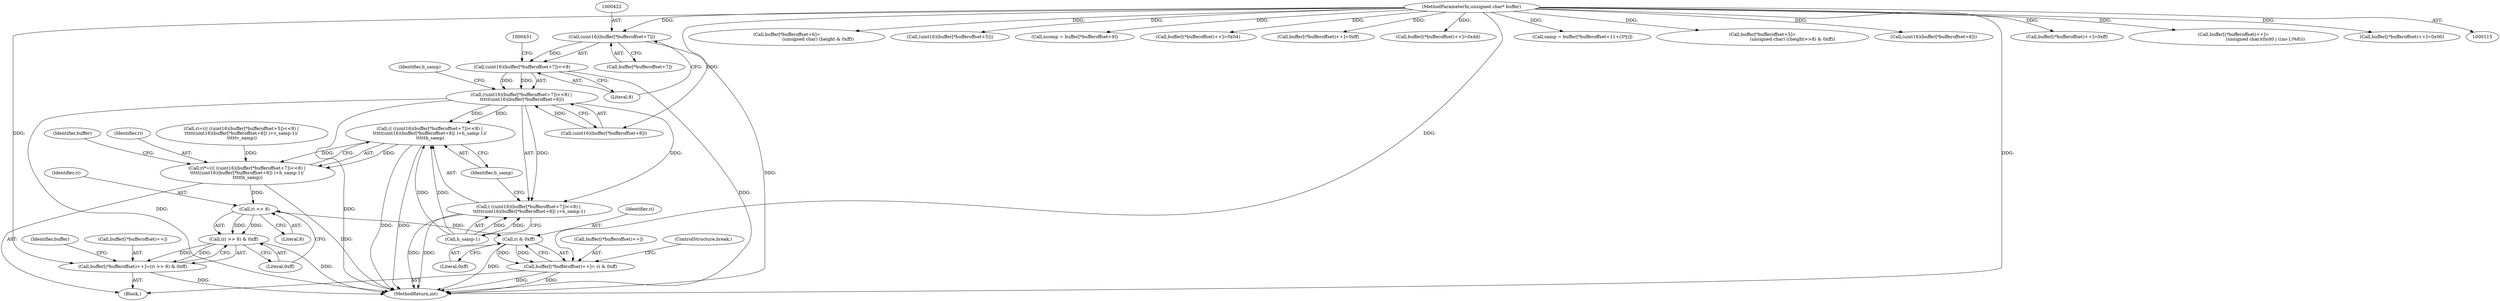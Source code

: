 digraph "0_libtiff_83a4b92815ea04969d494416eaae3d4c6b338e4a#diff-c8b4b355f9b5c06d585b23138e1c185f_3@pointer" {
"1000421" [label="(Call,(uint16)(buffer[*bufferoffset+7]))"];
"1000118" [label="(MethodParameterIn,unsigned char* buffer)"];
"1000420" [label="(Call,(uint16)(buffer[*bufferoffset+7])<<8)"];
"1000419" [label="(Call,((uint16)(buffer[*bufferoffset+7])<<8) | \n\t\t\t\t\t(uint16)(buffer[*bufferoffset+8]))"];
"1000417" [label="(Call,(( ((uint16)(buffer[*bufferoffset+7])<<8) | \n\t\t\t\t\t(uint16)(buffer[*bufferoffset+8]) )+h_samp-1)/ \n\t\t\t\t\th_samp)"];
"1000415" [label="(Call,ri*=((( ((uint16)(buffer[*bufferoffset+7])<<8) | \n\t\t\t\t\t(uint16)(buffer[*bufferoffset+8]) )+h_samp-1)/ \n\t\t\t\t\th_samp))"];
"1000509" [label="(Call,ri >> 8)"];
"1000508" [label="(Call,(ri >> 8) & 0xff)"];
"1000502" [label="(Call,buffer[(*bufferoffset)++]=(ri >> 8) & 0xff)"];
"1000519" [label="(Call,ri & 0xff)"];
"1000513" [label="(Call,buffer[(*bufferoffset)++]= ri & 0xff)"];
"1000418" [label="(Call,( ((uint16)(buffer[*bufferoffset+7])<<8) | \n\t\t\t\t\t(uint16)(buffer[*bufferoffset+8]) )+h_samp-1)"];
"1000456" [label="(Call,buffer[*bufferoffset+6]=\n                                            (unsigned char) (height & 0xff))"];
"1000519" [label="(Call,ri & 0xff)"];
"1000418" [label="(Call,( ((uint16)(buffer[*bufferoffset+7])<<8) | \n\t\t\t\t\t(uint16)(buffer[*bufferoffset+8]) )+h_samp-1)"];
"1000502" [label="(Call,buffer[(*bufferoffset)++]=(ri >> 8) & 0xff)"];
"1000439" [label="(Identifier,h_samp)"];
"1000394" [label="(Call,(uint16)(buffer[*bufferoffset+5]))"];
"1000513" [label="(Call,buffer[(*bufferoffset)++]= ri & 0xff)"];
"1000515" [label="(Identifier,buffer)"];
"1000509" [label="(Call,ri >> 8)"];
"1000421" [label="(Call,(uint16)(buffer[*bufferoffset+7]))"];
"1000298" [label="(Call,ncomp = buffer[*bufferoffset+9])"];
"1000118" [label="(MethodParameterIn,unsigned char* buffer)"];
"1000512" [label="(Literal,0xff)"];
"1000511" [label="(Literal,8)"];
"1000520" [label="(Identifier,ri)"];
"1000514" [label="(Call,buffer[(*bufferoffset)++])"];
"1000260" [label="(Block,)"];
"1000495" [label="(Call,buffer[(*bufferoffset)++]=0x04)"];
"1000388" [label="(Call,ri=((( ((uint16)(buffer[*bufferoffset+5])<<8) | \n\t\t\t\t\t(uint16)(buffer[*bufferoffset+6]) )+v_samp-1)/ \n\t\t\t\t\tv_samp))"];
"1000522" [label="(ControlStructure,break;)"];
"1000419" [label="(Call,((uint16)(buffer[*bufferoffset+7])<<8) | \n\t\t\t\t\t(uint16)(buffer[*bufferoffset+8]))"];
"1000441" [label="(Identifier,h_samp)"];
"1000510" [label="(Identifier,ri)"];
"1000607" [label="(Call,buffer[(*bufferoffset)++]=0xff)"];
"1000417" [label="(Call,(( ((uint16)(buffer[*bufferoffset+7])<<8) | \n\t\t\t\t\t(uint16)(buffer[*bufferoffset+8]) )+h_samp-1)/ \n\t\t\t\t\th_samp)"];
"1000481" [label="(Call,buffer[(*bufferoffset)++]=0xdd)"];
"1000348" [label="(Call,samp = buffer[*bufferoffset+11+(3*j)])"];
"1000415" [label="(Call,ri*=((( ((uint16)(buffer[*bufferoffset+7])<<8) | \n\t\t\t\t\t(uint16)(buffer[*bufferoffset+8]) )+h_samp-1)/ \n\t\t\t\t\th_samp))"];
"1000442" [label="(Call,buffer[*bufferoffset+5]=\n                                          (unsigned char) ((height>>8) & 0xff))"];
"1000403" [label="(Call,(uint16)(buffer[*bufferoffset+6]))"];
"1000444" [label="(Identifier,buffer)"];
"1000423" [label="(Call,buffer[*bufferoffset+7])"];
"1000508" [label="(Call,(ri >> 8) & 0xff)"];
"1000678" [label="(MethodReturn,int)"];
"1000429" [label="(Literal,8)"];
"1000416" [label="(Identifier,ri)"];
"1000430" [label="(Call,(uint16)(buffer[*bufferoffset+8]))"];
"1000503" [label="(Call,buffer[(*bufferoffset)++])"];
"1000474" [label="(Call,buffer[(*bufferoffset)++]=0xff)"];
"1000521" [label="(Literal,0xff)"];
"1000438" [label="(Call,h_samp-1)"];
"1000420" [label="(Call,(uint16)(buffer[*bufferoffset+7])<<8)"];
"1000614" [label="(Call,buffer[(*bufferoffset)++]=\n                                             (unsigned char)(0xd0 | ((no-1)%8)))"];
"1000488" [label="(Call,buffer[(*bufferoffset)++]=0x00)"];
"1000421" -> "1000420"  [label="AST: "];
"1000421" -> "1000423"  [label="CFG: "];
"1000422" -> "1000421"  [label="AST: "];
"1000423" -> "1000421"  [label="AST: "];
"1000429" -> "1000421"  [label="CFG: "];
"1000421" -> "1000678"  [label="DDG: "];
"1000421" -> "1000420"  [label="DDG: "];
"1000118" -> "1000421"  [label="DDG: "];
"1000118" -> "1000115"  [label="AST: "];
"1000118" -> "1000678"  [label="DDG: "];
"1000118" -> "1000298"  [label="DDG: "];
"1000118" -> "1000348"  [label="DDG: "];
"1000118" -> "1000394"  [label="DDG: "];
"1000118" -> "1000403"  [label="DDG: "];
"1000118" -> "1000430"  [label="DDG: "];
"1000118" -> "1000442"  [label="DDG: "];
"1000118" -> "1000456"  [label="DDG: "];
"1000118" -> "1000474"  [label="DDG: "];
"1000118" -> "1000481"  [label="DDG: "];
"1000118" -> "1000488"  [label="DDG: "];
"1000118" -> "1000495"  [label="DDG: "];
"1000118" -> "1000502"  [label="DDG: "];
"1000118" -> "1000513"  [label="DDG: "];
"1000118" -> "1000607"  [label="DDG: "];
"1000118" -> "1000614"  [label="DDG: "];
"1000420" -> "1000419"  [label="AST: "];
"1000420" -> "1000429"  [label="CFG: "];
"1000429" -> "1000420"  [label="AST: "];
"1000431" -> "1000420"  [label="CFG: "];
"1000420" -> "1000678"  [label="DDG: "];
"1000420" -> "1000419"  [label="DDG: "];
"1000420" -> "1000419"  [label="DDG: "];
"1000419" -> "1000418"  [label="AST: "];
"1000419" -> "1000430"  [label="CFG: "];
"1000430" -> "1000419"  [label="AST: "];
"1000439" -> "1000419"  [label="CFG: "];
"1000419" -> "1000678"  [label="DDG: "];
"1000419" -> "1000678"  [label="DDG: "];
"1000419" -> "1000417"  [label="DDG: "];
"1000419" -> "1000417"  [label="DDG: "];
"1000419" -> "1000418"  [label="DDG: "];
"1000419" -> "1000418"  [label="DDG: "];
"1000430" -> "1000419"  [label="DDG: "];
"1000417" -> "1000415"  [label="AST: "];
"1000417" -> "1000441"  [label="CFG: "];
"1000418" -> "1000417"  [label="AST: "];
"1000441" -> "1000417"  [label="AST: "];
"1000415" -> "1000417"  [label="CFG: "];
"1000417" -> "1000678"  [label="DDG: "];
"1000417" -> "1000678"  [label="DDG: "];
"1000417" -> "1000415"  [label="DDG: "];
"1000417" -> "1000415"  [label="DDG: "];
"1000438" -> "1000417"  [label="DDG: "];
"1000438" -> "1000417"  [label="DDG: "];
"1000415" -> "1000260"  [label="AST: "];
"1000416" -> "1000415"  [label="AST: "];
"1000444" -> "1000415"  [label="CFG: "];
"1000415" -> "1000678"  [label="DDG: "];
"1000388" -> "1000415"  [label="DDG: "];
"1000415" -> "1000509"  [label="DDG: "];
"1000509" -> "1000508"  [label="AST: "];
"1000509" -> "1000511"  [label="CFG: "];
"1000510" -> "1000509"  [label="AST: "];
"1000511" -> "1000509"  [label="AST: "];
"1000512" -> "1000509"  [label="CFG: "];
"1000509" -> "1000508"  [label="DDG: "];
"1000509" -> "1000508"  [label="DDG: "];
"1000509" -> "1000519"  [label="DDG: "];
"1000508" -> "1000502"  [label="AST: "];
"1000508" -> "1000512"  [label="CFG: "];
"1000512" -> "1000508"  [label="AST: "];
"1000502" -> "1000508"  [label="CFG: "];
"1000508" -> "1000678"  [label="DDG: "];
"1000508" -> "1000502"  [label="DDG: "];
"1000508" -> "1000502"  [label="DDG: "];
"1000502" -> "1000260"  [label="AST: "];
"1000503" -> "1000502"  [label="AST: "];
"1000515" -> "1000502"  [label="CFG: "];
"1000502" -> "1000678"  [label="DDG: "];
"1000519" -> "1000513"  [label="AST: "];
"1000519" -> "1000521"  [label="CFG: "];
"1000520" -> "1000519"  [label="AST: "];
"1000521" -> "1000519"  [label="AST: "];
"1000513" -> "1000519"  [label="CFG: "];
"1000519" -> "1000678"  [label="DDG: "];
"1000519" -> "1000513"  [label="DDG: "];
"1000519" -> "1000513"  [label="DDG: "];
"1000513" -> "1000260"  [label="AST: "];
"1000514" -> "1000513"  [label="AST: "];
"1000522" -> "1000513"  [label="CFG: "];
"1000513" -> "1000678"  [label="DDG: "];
"1000513" -> "1000678"  [label="DDG: "];
"1000418" -> "1000438"  [label="CFG: "];
"1000438" -> "1000418"  [label="AST: "];
"1000441" -> "1000418"  [label="CFG: "];
"1000418" -> "1000678"  [label="DDG: "];
"1000418" -> "1000678"  [label="DDG: "];
"1000438" -> "1000418"  [label="DDG: "];
"1000438" -> "1000418"  [label="DDG: "];
}
